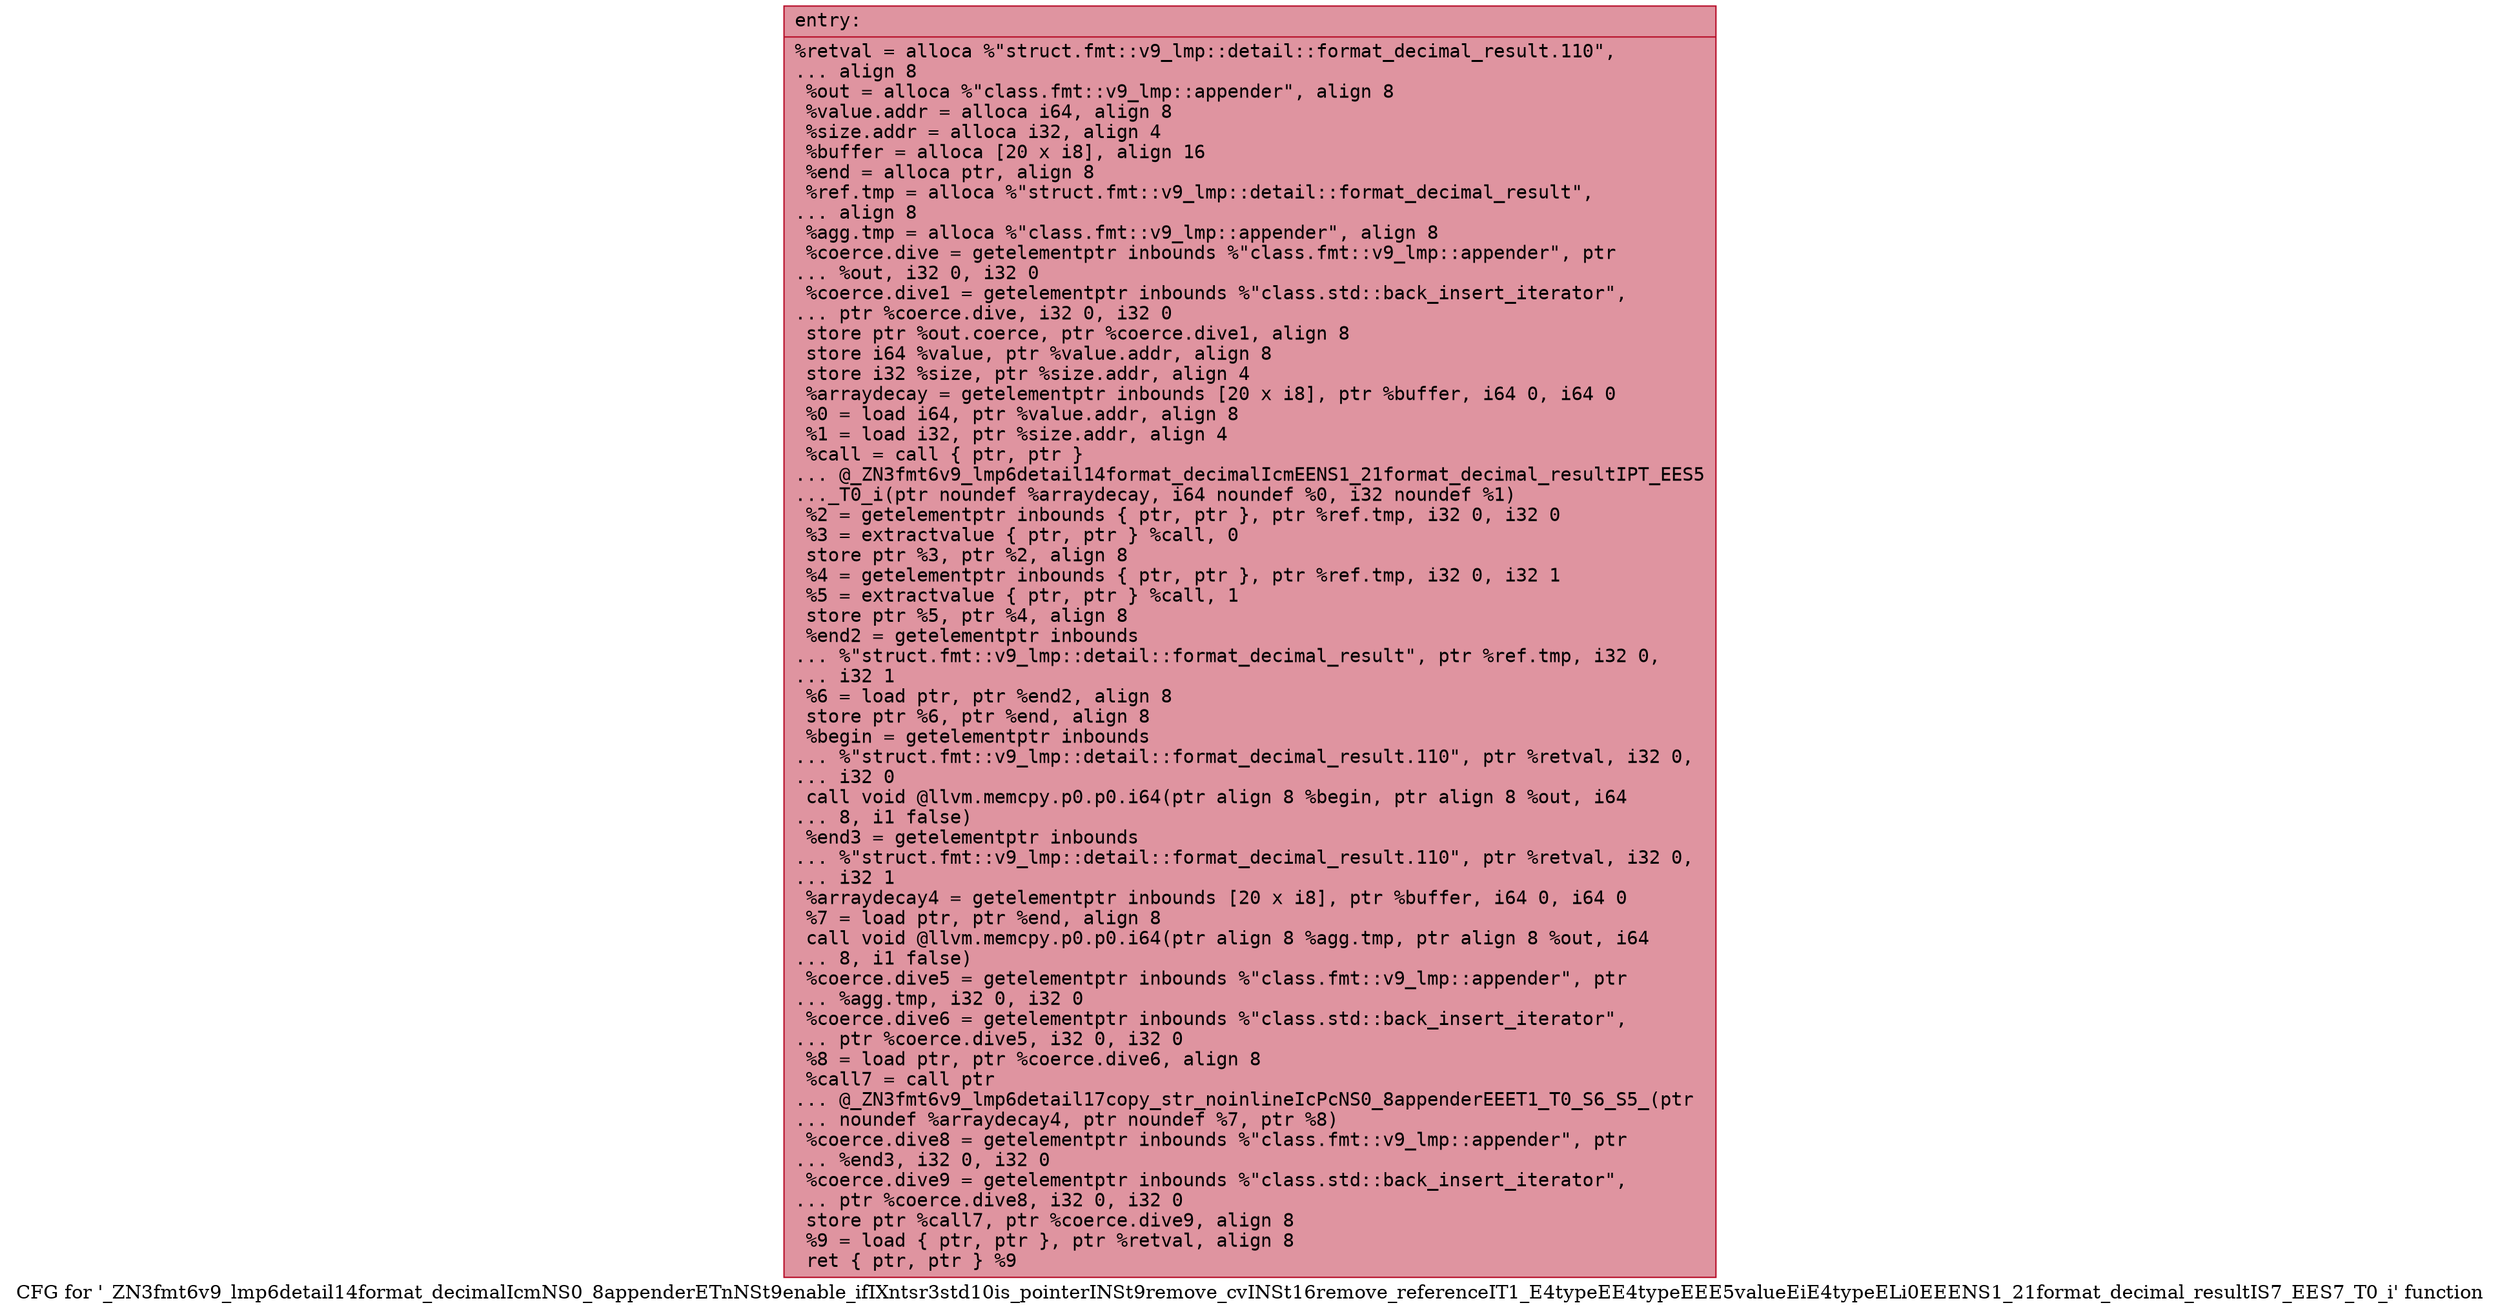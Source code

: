 digraph "CFG for '_ZN3fmt6v9_lmp6detail14format_decimalIcmNS0_8appenderETnNSt9enable_ifIXntsr3std10is_pointerINSt9remove_cvINSt16remove_referenceIT1_E4typeEE4typeEEE5valueEiE4typeELi0EEENS1_21format_decimal_resultIS7_EES7_T0_i' function" {
	label="CFG for '_ZN3fmt6v9_lmp6detail14format_decimalIcmNS0_8appenderETnNSt9enable_ifIXntsr3std10is_pointerINSt9remove_cvINSt16remove_referenceIT1_E4typeEE4typeEEE5valueEiE4typeELi0EEENS1_21format_decimal_resultIS7_EES7_T0_i' function";

	Node0x556bfec19790 [shape=record,color="#b70d28ff", style=filled, fillcolor="#b70d2870" fontname="Courier",label="{entry:\l|  %retval = alloca %\"struct.fmt::v9_lmp::detail::format_decimal_result.110\",\l... align 8\l  %out = alloca %\"class.fmt::v9_lmp::appender\", align 8\l  %value.addr = alloca i64, align 8\l  %size.addr = alloca i32, align 4\l  %buffer = alloca [20 x i8], align 16\l  %end = alloca ptr, align 8\l  %ref.tmp = alloca %\"struct.fmt::v9_lmp::detail::format_decimal_result\",\l... align 8\l  %agg.tmp = alloca %\"class.fmt::v9_lmp::appender\", align 8\l  %coerce.dive = getelementptr inbounds %\"class.fmt::v9_lmp::appender\", ptr\l... %out, i32 0, i32 0\l  %coerce.dive1 = getelementptr inbounds %\"class.std::back_insert_iterator\",\l... ptr %coerce.dive, i32 0, i32 0\l  store ptr %out.coerce, ptr %coerce.dive1, align 8\l  store i64 %value, ptr %value.addr, align 8\l  store i32 %size, ptr %size.addr, align 4\l  %arraydecay = getelementptr inbounds [20 x i8], ptr %buffer, i64 0, i64 0\l  %0 = load i64, ptr %value.addr, align 8\l  %1 = load i32, ptr %size.addr, align 4\l  %call = call \{ ptr, ptr \}\l... @_ZN3fmt6v9_lmp6detail14format_decimalIcmEENS1_21format_decimal_resultIPT_EES5\l..._T0_i(ptr noundef %arraydecay, i64 noundef %0, i32 noundef %1)\l  %2 = getelementptr inbounds \{ ptr, ptr \}, ptr %ref.tmp, i32 0, i32 0\l  %3 = extractvalue \{ ptr, ptr \} %call, 0\l  store ptr %3, ptr %2, align 8\l  %4 = getelementptr inbounds \{ ptr, ptr \}, ptr %ref.tmp, i32 0, i32 1\l  %5 = extractvalue \{ ptr, ptr \} %call, 1\l  store ptr %5, ptr %4, align 8\l  %end2 = getelementptr inbounds\l... %\"struct.fmt::v9_lmp::detail::format_decimal_result\", ptr %ref.tmp, i32 0,\l... i32 1\l  %6 = load ptr, ptr %end2, align 8\l  store ptr %6, ptr %end, align 8\l  %begin = getelementptr inbounds\l... %\"struct.fmt::v9_lmp::detail::format_decimal_result.110\", ptr %retval, i32 0,\l... i32 0\l  call void @llvm.memcpy.p0.p0.i64(ptr align 8 %begin, ptr align 8 %out, i64\l... 8, i1 false)\l  %end3 = getelementptr inbounds\l... %\"struct.fmt::v9_lmp::detail::format_decimal_result.110\", ptr %retval, i32 0,\l... i32 1\l  %arraydecay4 = getelementptr inbounds [20 x i8], ptr %buffer, i64 0, i64 0\l  %7 = load ptr, ptr %end, align 8\l  call void @llvm.memcpy.p0.p0.i64(ptr align 8 %agg.tmp, ptr align 8 %out, i64\l... 8, i1 false)\l  %coerce.dive5 = getelementptr inbounds %\"class.fmt::v9_lmp::appender\", ptr\l... %agg.tmp, i32 0, i32 0\l  %coerce.dive6 = getelementptr inbounds %\"class.std::back_insert_iterator\",\l... ptr %coerce.dive5, i32 0, i32 0\l  %8 = load ptr, ptr %coerce.dive6, align 8\l  %call7 = call ptr\l... @_ZN3fmt6v9_lmp6detail17copy_str_noinlineIcPcNS0_8appenderEEET1_T0_S6_S5_(ptr\l... noundef %arraydecay4, ptr noundef %7, ptr %8)\l  %coerce.dive8 = getelementptr inbounds %\"class.fmt::v9_lmp::appender\", ptr\l... %end3, i32 0, i32 0\l  %coerce.dive9 = getelementptr inbounds %\"class.std::back_insert_iterator\",\l... ptr %coerce.dive8, i32 0, i32 0\l  store ptr %call7, ptr %coerce.dive9, align 8\l  %9 = load \{ ptr, ptr \}, ptr %retval, align 8\l  ret \{ ptr, ptr \} %9\l}"];
}

